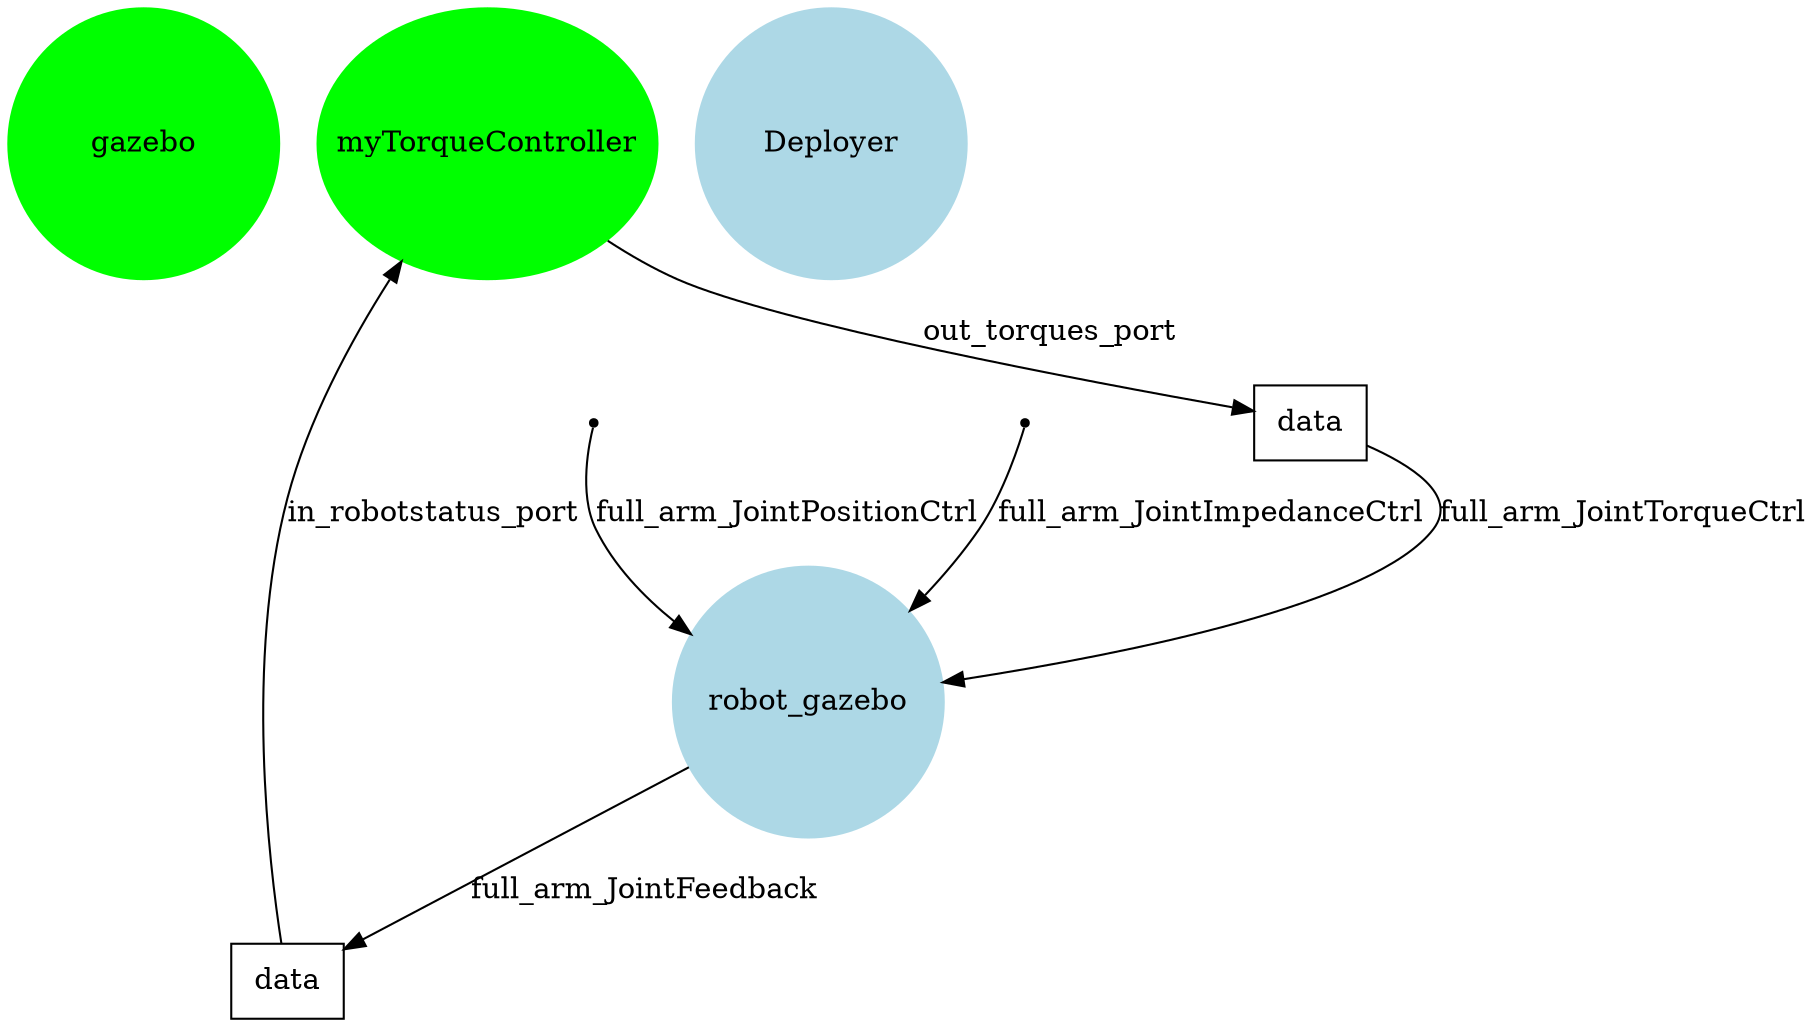 digraph G { 
rankdir=TB; 
"gazebo"[style=filled,width=1.8,height=1.8,color=green];
"myTorqueController"[style=filled,width=1.8,height=1.8,color=green];
"robot_gazebofull_arm_JointFeedbackmyTorqueControllerin_robotstatus_port"[shape=box,label="data"];
"robot_gazebo"->"robot_gazebofull_arm_JointFeedbackmyTorqueControllerin_robotstatus_port"[ label="full_arm_JointFeedback"];
"robot_gazebofull_arm_JointFeedbackmyTorqueControllerin_robotstatus_port"->myTorqueController[ label="in_robotstatus_port"];
"robot_gazebo"[style=filled,width=1.8,height=1.8,color=lightblue];
"full_arm_JointPositionCtrl"[shape=point];
"full_arm_JointPositionCtrl"->robot_gazebo[ label="full_arm_JointPositionCtrl"];
"full_arm_JointImpedanceCtrl"[shape=point];
"full_arm_JointImpedanceCtrl"->robot_gazebo[ label="full_arm_JointImpedanceCtrl"];
"myTorqueControllerout_torques_portrobot_gazebofull_arm_JointTorqueCtrl"[shape=box,label="data"];
"myTorqueController"->"myTorqueControllerout_torques_portrobot_gazebofull_arm_JointTorqueCtrl"[ label="out_torques_port"];
"myTorqueControllerout_torques_portrobot_gazebofull_arm_JointTorqueCtrl"->robot_gazebo[ label="full_arm_JointTorqueCtrl"];
"Deployer"[style=filled,width=1.8,height=1.8,color=lightblue];
}
